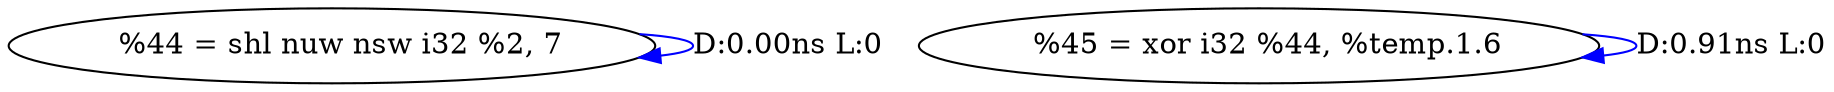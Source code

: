 digraph {
Node0x3384200[label="  %44 = shl nuw nsw i32 %2, 7"];
Node0x3384200 -> Node0x3384200[label="D:0.00ns L:0",color=blue];
Node0x33842e0[label="  %45 = xor i32 %44, %temp.1.6"];
Node0x33842e0 -> Node0x33842e0[label="D:0.91ns L:0",color=blue];
}
